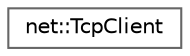 digraph "Graphical Class Hierarchy"
{
 // LATEX_PDF_SIZE
  bgcolor="transparent";
  edge [fontname=Helvetica,fontsize=10,labelfontname=Helvetica,labelfontsize=10];
  node [fontname=Helvetica,fontsize=10,shape=box,height=0.2,width=0.4];
  rankdir="LR";
  Node0 [id="Node000000",label="net::TcpClient",height=0.2,width=0.4,color="grey40", fillcolor="white", style="filled",URL="$classnet_1_1TcpClient.html",tooltip="Represents a TCP client that connects to a server and sends/receives data."];
}
